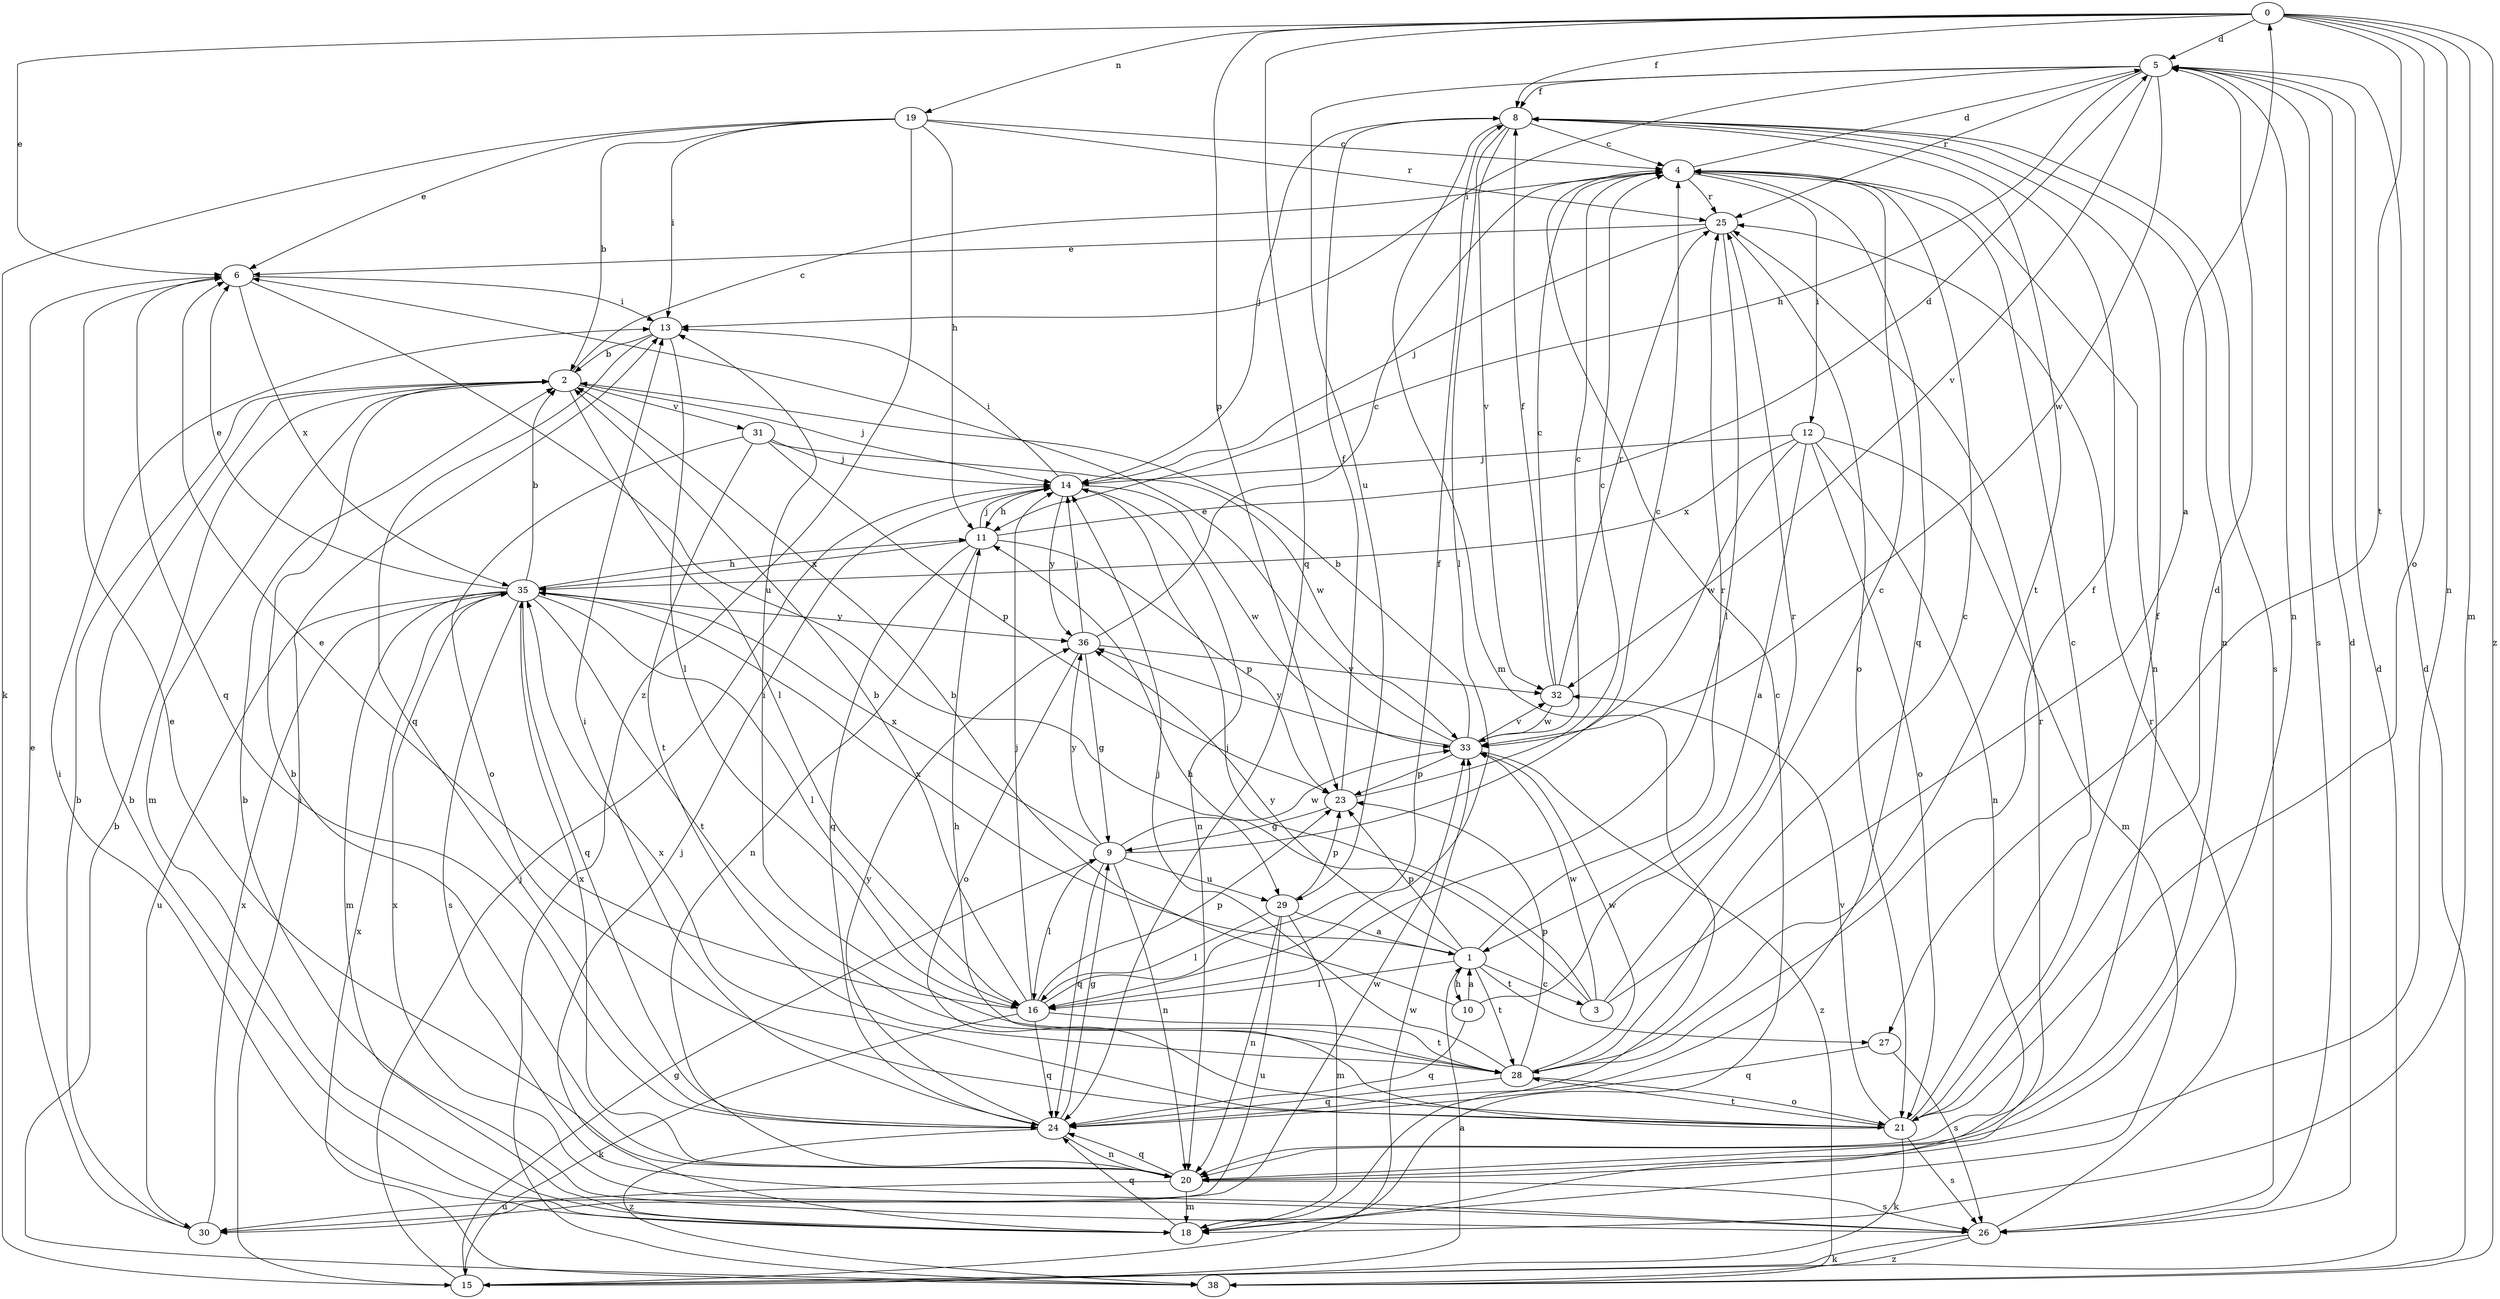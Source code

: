 strict digraph  {
0;
1;
2;
3;
4;
5;
6;
8;
9;
10;
11;
12;
13;
14;
15;
16;
18;
19;
20;
21;
23;
24;
25;
26;
27;
28;
29;
30;
31;
32;
33;
35;
36;
38;
0 -> 5  [label=d];
0 -> 6  [label=e];
0 -> 8  [label=f];
0 -> 18  [label=m];
0 -> 19  [label=n];
0 -> 20  [label=n];
0 -> 21  [label=o];
0 -> 23  [label=p];
0 -> 24  [label=q];
0 -> 27  [label=t];
0 -> 38  [label=z];
1 -> 3  [label=c];
1 -> 10  [label=h];
1 -> 16  [label=l];
1 -> 23  [label=p];
1 -> 25  [label=r];
1 -> 27  [label=t];
1 -> 28  [label=t];
1 -> 35  [label=x];
1 -> 36  [label=y];
2 -> 4  [label=c];
2 -> 14  [label=j];
2 -> 16  [label=l];
2 -> 18  [label=m];
2 -> 31  [label=v];
3 -> 0  [label=a];
3 -> 4  [label=c];
3 -> 11  [label=h];
3 -> 14  [label=j];
3 -> 33  [label=w];
4 -> 5  [label=d];
4 -> 12  [label=i];
4 -> 20  [label=n];
4 -> 24  [label=q];
4 -> 25  [label=r];
5 -> 8  [label=f];
5 -> 11  [label=h];
5 -> 13  [label=i];
5 -> 20  [label=n];
5 -> 25  [label=r];
5 -> 26  [label=s];
5 -> 29  [label=u];
5 -> 32  [label=v];
5 -> 33  [label=w];
6 -> 13  [label=i];
6 -> 24  [label=q];
6 -> 29  [label=u];
6 -> 35  [label=x];
8 -> 4  [label=c];
8 -> 14  [label=j];
8 -> 16  [label=l];
8 -> 18  [label=m];
8 -> 20  [label=n];
8 -> 26  [label=s];
8 -> 28  [label=t];
8 -> 32  [label=v];
9 -> 4  [label=c];
9 -> 16  [label=l];
9 -> 20  [label=n];
9 -> 24  [label=q];
9 -> 29  [label=u];
9 -> 33  [label=w];
9 -> 35  [label=x];
9 -> 36  [label=y];
10 -> 1  [label=a];
10 -> 2  [label=b];
10 -> 24  [label=q];
10 -> 25  [label=r];
11 -> 5  [label=d];
11 -> 14  [label=j];
11 -> 20  [label=n];
11 -> 23  [label=p];
11 -> 24  [label=q];
11 -> 35  [label=x];
12 -> 1  [label=a];
12 -> 14  [label=j];
12 -> 18  [label=m];
12 -> 20  [label=n];
12 -> 21  [label=o];
12 -> 33  [label=w];
12 -> 35  [label=x];
13 -> 2  [label=b];
13 -> 16  [label=l];
13 -> 24  [label=q];
14 -> 11  [label=h];
14 -> 13  [label=i];
14 -> 20  [label=n];
14 -> 33  [label=w];
14 -> 36  [label=y];
15 -> 1  [label=a];
15 -> 5  [label=d];
15 -> 9  [label=g];
15 -> 13  [label=i];
15 -> 14  [label=j];
15 -> 33  [label=w];
16 -> 2  [label=b];
16 -> 6  [label=e];
16 -> 8  [label=f];
16 -> 14  [label=j];
16 -> 15  [label=k];
16 -> 23  [label=p];
16 -> 24  [label=q];
16 -> 28  [label=t];
18 -> 2  [label=b];
18 -> 4  [label=c];
18 -> 13  [label=i];
18 -> 14  [label=j];
18 -> 24  [label=q];
18 -> 25  [label=r];
19 -> 2  [label=b];
19 -> 4  [label=c];
19 -> 6  [label=e];
19 -> 11  [label=h];
19 -> 13  [label=i];
19 -> 15  [label=k];
19 -> 25  [label=r];
19 -> 38  [label=z];
20 -> 2  [label=b];
20 -> 6  [label=e];
20 -> 18  [label=m];
20 -> 24  [label=q];
20 -> 26  [label=s];
20 -> 30  [label=u];
20 -> 35  [label=x];
21 -> 4  [label=c];
21 -> 5  [label=d];
21 -> 8  [label=f];
21 -> 11  [label=h];
21 -> 15  [label=k];
21 -> 26  [label=s];
21 -> 28  [label=t];
21 -> 32  [label=v];
21 -> 35  [label=x];
23 -> 4  [label=c];
23 -> 8  [label=f];
23 -> 9  [label=g];
24 -> 9  [label=g];
24 -> 13  [label=i];
24 -> 20  [label=n];
24 -> 36  [label=y];
24 -> 38  [label=z];
25 -> 6  [label=e];
25 -> 14  [label=j];
25 -> 16  [label=l];
25 -> 21  [label=o];
26 -> 2  [label=b];
26 -> 5  [label=d];
26 -> 15  [label=k];
26 -> 25  [label=r];
26 -> 35  [label=x];
26 -> 38  [label=z];
27 -> 24  [label=q];
27 -> 26  [label=s];
28 -> 4  [label=c];
28 -> 8  [label=f];
28 -> 13  [label=i];
28 -> 14  [label=j];
28 -> 21  [label=o];
28 -> 23  [label=p];
28 -> 24  [label=q];
28 -> 33  [label=w];
29 -> 1  [label=a];
29 -> 16  [label=l];
29 -> 18  [label=m];
29 -> 20  [label=n];
29 -> 23  [label=p];
29 -> 30  [label=u];
30 -> 2  [label=b];
30 -> 6  [label=e];
30 -> 33  [label=w];
30 -> 35  [label=x];
31 -> 14  [label=j];
31 -> 21  [label=o];
31 -> 23  [label=p];
31 -> 28  [label=t];
31 -> 33  [label=w];
32 -> 4  [label=c];
32 -> 8  [label=f];
32 -> 25  [label=r];
32 -> 33  [label=w];
33 -> 2  [label=b];
33 -> 4  [label=c];
33 -> 6  [label=e];
33 -> 23  [label=p];
33 -> 32  [label=v];
33 -> 36  [label=y];
33 -> 38  [label=z];
35 -> 2  [label=b];
35 -> 6  [label=e];
35 -> 11  [label=h];
35 -> 16  [label=l];
35 -> 18  [label=m];
35 -> 24  [label=q];
35 -> 26  [label=s];
35 -> 28  [label=t];
35 -> 30  [label=u];
35 -> 36  [label=y];
36 -> 4  [label=c];
36 -> 9  [label=g];
36 -> 14  [label=j];
36 -> 21  [label=o];
36 -> 32  [label=v];
38 -> 2  [label=b];
38 -> 5  [label=d];
38 -> 35  [label=x];
}

